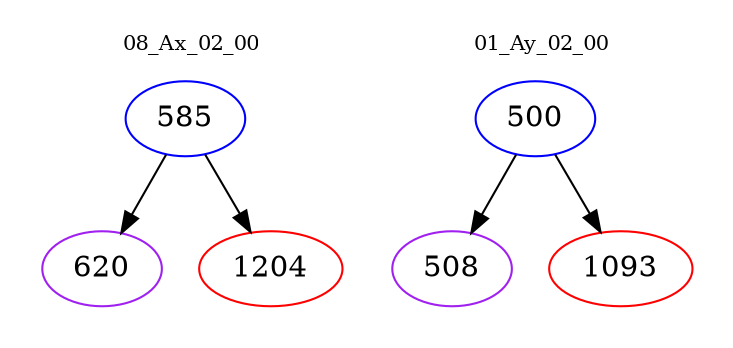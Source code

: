 digraph{
subgraph cluster_0 {
color = white
label = "08_Ax_02_00";
fontsize=10;
T0_585 [label="585", color="blue"]
T0_585 -> T0_620 [color="black"]
T0_620 [label="620", color="purple"]
T0_585 -> T0_1204 [color="black"]
T0_1204 [label="1204", color="red"]
}
subgraph cluster_1 {
color = white
label = "01_Ay_02_00";
fontsize=10;
T1_500 [label="500", color="blue"]
T1_500 -> T1_508 [color="black"]
T1_508 [label="508", color="purple"]
T1_500 -> T1_1093 [color="black"]
T1_1093 [label="1093", color="red"]
}
}
